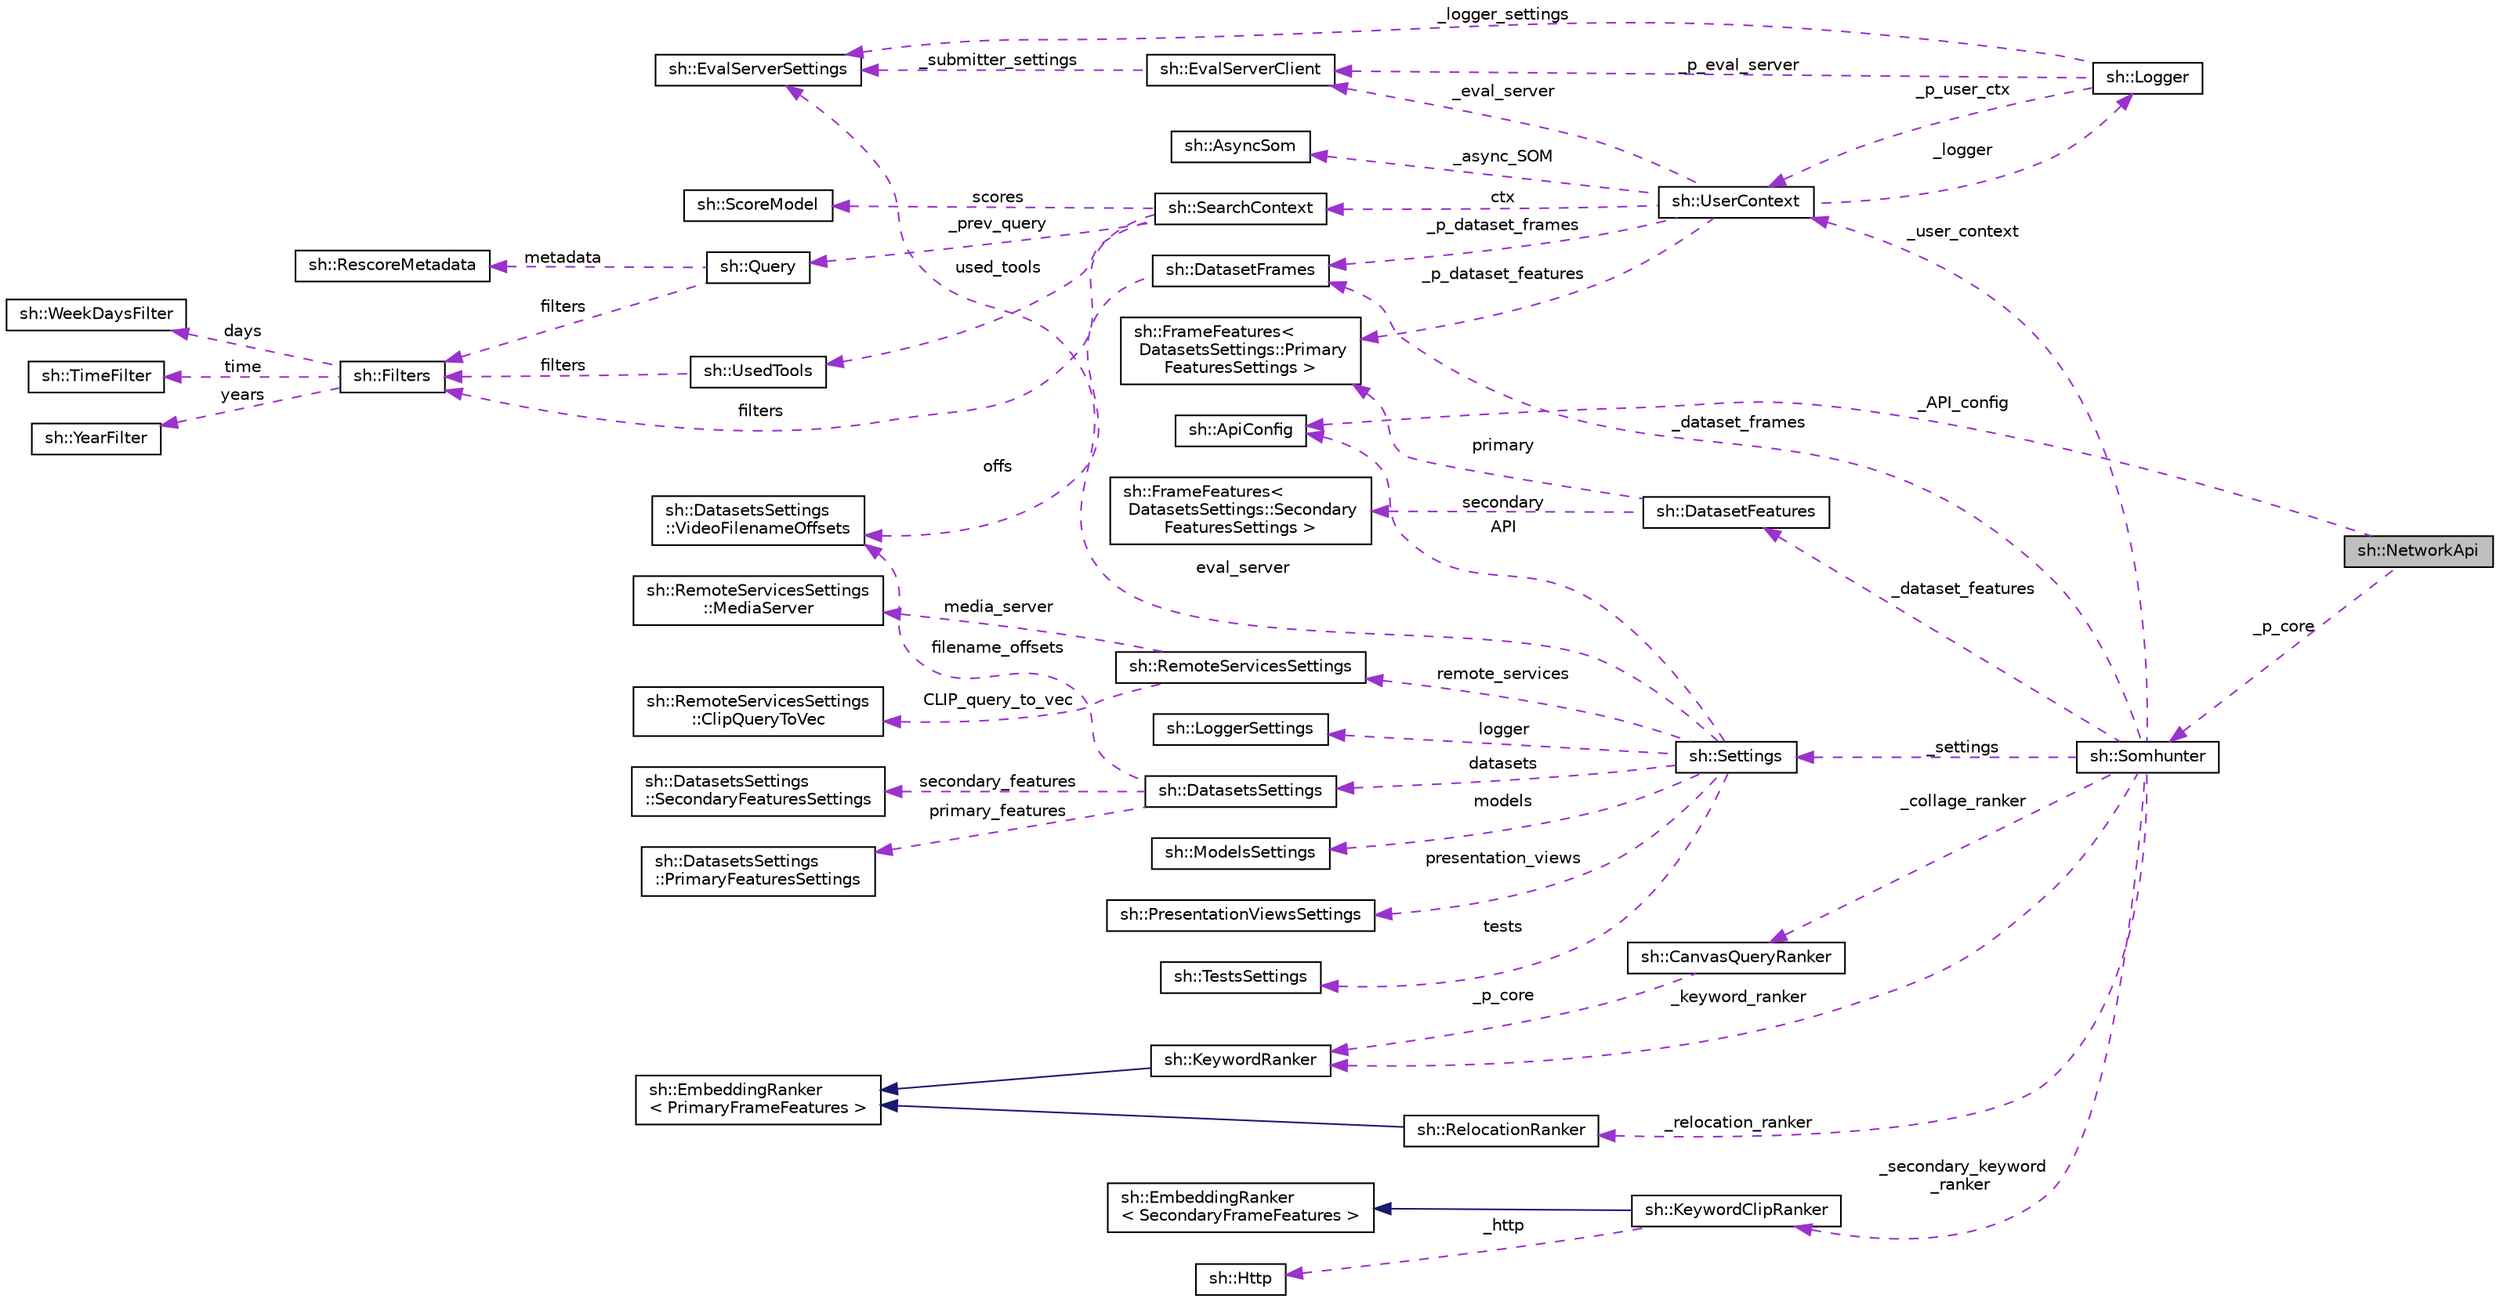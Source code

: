 digraph "sh::NetworkApi"
{
 // LATEX_PDF_SIZE
  edge [fontname="Helvetica",fontsize="10",labelfontname="Helvetica",labelfontsize="10"];
  node [fontname="Helvetica",fontsize="10",shape=record];
  rankdir="LR";
  Node1 [label="sh::NetworkApi",height=0.2,width=0.4,color="black", fillcolor="grey75", style="filled", fontcolor="black",tooltip="Class responsible for listening for HTTP requests and for handlling them using the core."];
  Node2 -> Node1 [dir="back",color="darkorchid3",fontsize="10",style="dashed",label=" _p_core" ,fontname="Helvetica"];
  Node2 [label="sh::Somhunter",height=0.2,width=0.4,color="black", fillcolor="white", style="filled",URL="$classsh_1_1_somhunter.html",tooltip="The main C++ API of the SOMHunter Core."];
  Node3 -> Node2 [dir="back",color="darkorchid3",fontsize="10",style="dashed",label=" _dataset_frames" ,fontname="Helvetica"];
  Node3 [label="sh::DatasetFrames",height=0.2,width=0.4,color="black", fillcolor="white", style="filled",URL="$classsh_1_1_dataset_frames.html",tooltip=" "];
  Node4 -> Node3 [dir="back",color="darkorchid3",fontsize="10",style="dashed",label=" offs" ,fontname="Helvetica"];
  Node4 [label="sh::DatasetsSettings\l::VideoFilenameOffsets",height=0.2,width=0.4,color="black", fillcolor="white", style="filled",URL="$structsh_1_1_datasets_settings_1_1_video_filename_offsets.html",tooltip=" "];
  Node5 -> Node2 [dir="back",color="darkorchid3",fontsize="10",style="dashed",label=" _collage_ranker" ,fontname="Helvetica"];
  Node5 [label="sh::CanvasQueryRanker",height=0.2,width=0.4,color="black", fillcolor="white", style="filled",URL="$classsh_1_1_canvas_query_ranker.html",tooltip=" "];
  Node6 -> Node5 [dir="back",color="darkorchid3",fontsize="10",style="dashed",label=" _p_core" ,fontname="Helvetica"];
  Node6 [label="sh::KeywordRanker",height=0.2,width=0.4,color="black", fillcolor="white", style="filled",URL="$classsh_1_1_keyword_ranker.html",tooltip=" "];
  Node7 -> Node6 [dir="back",color="midnightblue",fontsize="10",style="solid",fontname="Helvetica"];
  Node7 [label="sh::EmbeddingRanker\l\< PrimaryFrameFeatures \>",height=0.2,width=0.4,color="black", fillcolor="white", style="filled",URL="$classsh_1_1_embedding_ranker.html",tooltip=" "];
  Node8 -> Node2 [dir="back",color="darkorchid3",fontsize="10",style="dashed",label=" _relocation_ranker" ,fontname="Helvetica"];
  Node8 [label="sh::RelocationRanker",height=0.2,width=0.4,color="black", fillcolor="white", style="filled",URL="$classsh_1_1_relocation_ranker.html",tooltip=" "];
  Node7 -> Node8 [dir="back",color="midnightblue",fontsize="10",style="solid",fontname="Helvetica"];
  Node9 -> Node2 [dir="back",color="darkorchid3",fontsize="10",style="dashed",label=" _user_context" ,fontname="Helvetica"];
  Node9 [label="sh::UserContext",height=0.2,width=0.4,color="black", fillcolor="white", style="filled",URL="$classsh_1_1_user_context.html",tooltip="Represents exactly one state of ONE user that uses this core."];
  Node10 -> Node9 [dir="back",color="darkorchid3",fontsize="10",style="dashed",label=" _logger" ,fontname="Helvetica"];
  Node10 [label="sh::Logger",height=0.2,width=0.4,color="black", fillcolor="white", style="filled",URL="$classsh_1_1_logger.html",tooltip="Class responsible for all the logging for the given user (each user have it's own Logger...."];
  Node11 -> Node10 [dir="back",color="darkorchid3",fontsize="10",style="dashed",label=" _logger_settings" ,fontname="Helvetica"];
  Node11 [label="sh::EvalServerSettings",height=0.2,width=0.4,color="black", fillcolor="white", style="filled",URL="$structsh_1_1_eval_server_settings.html",tooltip=" "];
  Node9 -> Node10 [dir="back",color="darkorchid3",fontsize="10",style="dashed",label=" _p_user_ctx" ,fontname="Helvetica"];
  Node12 -> Node10 [dir="back",color="darkorchid3",fontsize="10",style="dashed",label=" _p_eval_server" ,fontname="Helvetica"];
  Node12 [label="sh::EvalServerClient",height=0.2,width=0.4,color="black", fillcolor="white", style="filled",URL="$classsh_1_1_eval_server_client.html",tooltip=" "];
  Node11 -> Node12 [dir="back",color="darkorchid3",fontsize="10",style="dashed",label=" _submitter_settings" ,fontname="Helvetica"];
  Node3 -> Node9 [dir="back",color="darkorchid3",fontsize="10",style="dashed",label=" _p_dataset_frames" ,fontname="Helvetica"];
  Node13 -> Node9 [dir="back",color="darkorchid3",fontsize="10",style="dashed",label=" ctx" ,fontname="Helvetica"];
  Node13 [label="sh::SearchContext",height=0.2,width=0.4,color="black", fillcolor="white", style="filled",URL="$structsh_1_1_search_context.html",tooltip="Represents exactly one momentary state of a search session."];
  Node14 -> Node13 [dir="back",color="darkorchid3",fontsize="10",style="dashed",label=" _prev_query" ,fontname="Helvetica"];
  Node14 [label="sh::Query",height=0.2,width=0.4,color="black", fillcolor="white", style="filled",URL="$structsh_1_1_query.html",tooltip="The type representing the whole query."];
  Node15 -> Node14 [dir="back",color="darkorchid3",fontsize="10",style="dashed",label=" filters" ,fontname="Helvetica"];
  Node15 [label="sh::Filters",height=0.2,width=0.4,color="black", fillcolor="white", style="filled",URL="$structsh_1_1_filters.html",tooltip="Container for all the available filters for the rescore."];
  Node16 -> Node15 [dir="back",color="darkorchid3",fontsize="10",style="dashed",label=" days" ,fontname="Helvetica"];
  Node16 [label="sh::WeekDaysFilter",height=0.2,width=0.4,color="black", fillcolor="white", style="filled",URL="$classsh_1_1_week_days_filter.html",tooltip="Container for information about days filtering."];
  Node17 -> Node15 [dir="back",color="darkorchid3",fontsize="10",style="dashed",label=" time" ,fontname="Helvetica"];
  Node17 [label="sh::TimeFilter",height=0.2,width=0.4,color="black", fillcolor="white", style="filled",URL="$structsh_1_1_time_filter.html",tooltip="Container for information about time filtering."];
  Node18 -> Node15 [dir="back",color="darkorchid3",fontsize="10",style="dashed",label=" years" ,fontname="Helvetica"];
  Node18 [label="sh::YearFilter",height=0.2,width=0.4,color="black", fillcolor="white", style="filled",URL="$structsh_1_1_year_filter.html",tooltip="Container for information about time filtering."];
  Node19 -> Node14 [dir="back",color="darkorchid3",fontsize="10",style="dashed",label=" metadata" ,fontname="Helvetica"];
  Node19 [label="sh::RescoreMetadata",height=0.2,width=0.4,color="black", fillcolor="white", style="filled",URL="$structsh_1_1_rescore_metadata.html",tooltip=" "];
  Node15 -> Node13 [dir="back",color="darkorchid3",fontsize="10",style="dashed",label=" filters" ,fontname="Helvetica"];
  Node20 -> Node13 [dir="back",color="darkorchid3",fontsize="10",style="dashed",label=" scores" ,fontname="Helvetica"];
  Node20 [label="sh::ScoreModel",height=0.2,width=0.4,color="black", fillcolor="white", style="filled",URL="$classsh_1_1_score_model.html",tooltip=" "];
  Node21 -> Node13 [dir="back",color="darkorchid3",fontsize="10",style="dashed",label=" used_tools" ,fontname="Helvetica"];
  Node21 [label="sh::UsedTools",height=0.2,width=0.4,color="black", fillcolor="white", style="filled",URL="$structsh_1_1_used_tools.html",tooltip=" "];
  Node15 -> Node21 [dir="back",color="darkorchid3",fontsize="10",style="dashed",label=" filters" ,fontname="Helvetica"];
  Node22 -> Node9 [dir="back",color="darkorchid3",fontsize="10",style="dashed",label=" _async_SOM" ,fontname="Helvetica"];
  Node22 [label="sh::AsyncSom",height=0.2,width=0.4,color="black", fillcolor="white", style="filled",URL="$classsh_1_1_async_som.html",tooltip=" "];
  Node23 -> Node9 [dir="back",color="darkorchid3",fontsize="10",style="dashed",label=" _p_dataset_features" ,fontname="Helvetica"];
  Node23 [label="sh::FrameFeatures\<\l DatasetsSettings::Primary\lFeaturesSettings \>",height=0.2,width=0.4,color="black", fillcolor="white", style="filled",URL="$classsh_1_1_frame_features.html",tooltip=" "];
  Node12 -> Node9 [dir="back",color="darkorchid3",fontsize="10",style="dashed",label=" _eval_server" ,fontname="Helvetica"];
  Node24 -> Node2 [dir="back",color="darkorchid3",fontsize="10",style="dashed",label=" _dataset_features" ,fontname="Helvetica"];
  Node24 [label="sh::DatasetFeatures",height=0.2,width=0.4,color="black", fillcolor="white", style="filled",URL="$classsh_1_1_dataset_features.html",tooltip="Represents all available feature sets."];
  Node25 -> Node24 [dir="back",color="darkorchid3",fontsize="10",style="dashed",label=" secondary" ,fontname="Helvetica"];
  Node25 [label="sh::FrameFeatures\<\l DatasetsSettings::Secondary\lFeaturesSettings \>",height=0.2,width=0.4,color="black", fillcolor="white", style="filled",URL="$classsh_1_1_frame_features.html",tooltip=" "];
  Node23 -> Node24 [dir="back",color="darkorchid3",fontsize="10",style="dashed",label=" primary" ,fontname="Helvetica"];
  Node26 -> Node2 [dir="back",color="darkorchid3",fontsize="10",style="dashed",label=" _settings" ,fontname="Helvetica"];
  Node26 [label="sh::Settings",height=0.2,width=0.4,color="black", fillcolor="white", style="filled",URL="$structsh_1_1_settings.html",tooltip="Parsed current config of the core."];
  Node27 -> Node26 [dir="back",color="darkorchid3",fontsize="10",style="dashed",label=" models" ,fontname="Helvetica"];
  Node27 [label="sh::ModelsSettings",height=0.2,width=0.4,color="black", fillcolor="white", style="filled",URL="$structsh_1_1_models_settings.html",tooltip=" "];
  Node28 -> Node26 [dir="back",color="darkorchid3",fontsize="10",style="dashed",label=" remote_services" ,fontname="Helvetica"];
  Node28 [label="sh::RemoteServicesSettings",height=0.2,width=0.4,color="black", fillcolor="white", style="filled",URL="$structsh_1_1_remote_services_settings.html",tooltip=" "];
  Node29 -> Node28 [dir="back",color="darkorchid3",fontsize="10",style="dashed",label=" media_server" ,fontname="Helvetica"];
  Node29 [label="sh::RemoteServicesSettings\l::MediaServer",height=0.2,width=0.4,color="black", fillcolor="white", style="filled",URL="$structsh_1_1_remote_services_settings_1_1_media_server.html",tooltip=" "];
  Node30 -> Node28 [dir="back",color="darkorchid3",fontsize="10",style="dashed",label=" CLIP_query_to_vec" ,fontname="Helvetica"];
  Node30 [label="sh::RemoteServicesSettings\l::ClipQueryToVec",height=0.2,width=0.4,color="black", fillcolor="white", style="filled",URL="$structsh_1_1_remote_services_settings_1_1_clip_query_to_vec.html",tooltip=" "];
  Node31 -> Node26 [dir="back",color="darkorchid3",fontsize="10",style="dashed",label=" logger" ,fontname="Helvetica"];
  Node31 [label="sh::LoggerSettings",height=0.2,width=0.4,color="black", fillcolor="white", style="filled",URL="$structsh_1_1_logger_settings.html",tooltip=" "];
  Node32 -> Node26 [dir="back",color="darkorchid3",fontsize="10",style="dashed",label=" presentation_views" ,fontname="Helvetica"];
  Node32 [label="sh::PresentationViewsSettings",height=0.2,width=0.4,color="black", fillcolor="white", style="filled",URL="$structsh_1_1_presentation_views_settings.html",tooltip=" "];
  Node11 -> Node26 [dir="back",color="darkorchid3",fontsize="10",style="dashed",label=" eval_server" ,fontname="Helvetica"];
  Node33 -> Node26 [dir="back",color="darkorchid3",fontsize="10",style="dashed",label=" datasets" ,fontname="Helvetica"];
  Node33 [label="sh::DatasetsSettings",height=0.2,width=0.4,color="black", fillcolor="white", style="filled",URL="$structsh_1_1_datasets_settings.html",tooltip=" "];
  Node34 -> Node33 [dir="back",color="darkorchid3",fontsize="10",style="dashed",label=" secondary_features" ,fontname="Helvetica"];
  Node34 [label="sh::DatasetsSettings\l::SecondaryFeaturesSettings",height=0.2,width=0.4,color="black", fillcolor="white", style="filled",URL="$structsh_1_1_datasets_settings_1_1_secondary_features_settings.html",tooltip=" "];
  Node4 -> Node33 [dir="back",color="darkorchid3",fontsize="10",style="dashed",label=" filename_offsets" ,fontname="Helvetica"];
  Node35 -> Node33 [dir="back",color="darkorchid3",fontsize="10",style="dashed",label=" primary_features" ,fontname="Helvetica"];
  Node35 [label="sh::DatasetsSettings\l::PrimaryFeaturesSettings",height=0.2,width=0.4,color="black", fillcolor="white", style="filled",URL="$structsh_1_1_datasets_settings_1_1_primary_features_settings.html",tooltip=" "];
  Node36 -> Node26 [dir="back",color="darkorchid3",fontsize="10",style="dashed",label=" tests" ,fontname="Helvetica"];
  Node36 [label="sh::TestsSettings",height=0.2,width=0.4,color="black", fillcolor="white", style="filled",URL="$structsh_1_1_tests_settings.html",tooltip="Config needed by the Submitter instance."];
  Node37 -> Node26 [dir="back",color="darkorchid3",fontsize="10",style="dashed",label=" API" ,fontname="Helvetica"];
  Node37 [label="sh::ApiConfig",height=0.2,width=0.4,color="black", fillcolor="white", style="filled",URL="$structsh_1_1_api_config.html",tooltip=" "];
  Node38 -> Node2 [dir="back",color="darkorchid3",fontsize="10",style="dashed",label=" _secondary_keyword\l_ranker" ,fontname="Helvetica"];
  Node38 [label="sh::KeywordClipRanker",height=0.2,width=0.4,color="black", fillcolor="white", style="filled",URL="$classsh_1_1_keyword_clip_ranker.html",tooltip=" "];
  Node39 -> Node38 [dir="back",color="midnightblue",fontsize="10",style="solid",fontname="Helvetica"];
  Node39 [label="sh::EmbeddingRanker\l\< SecondaryFrameFeatures \>",height=0.2,width=0.4,color="black", fillcolor="white", style="filled",URL="$classsh_1_1_embedding_ranker.html",tooltip=" "];
  Node40 -> Node38 [dir="back",color="darkorchid3",fontsize="10",style="dashed",label=" _http" ,fontname="Helvetica"];
  Node40 [label="sh::Http",height=0.2,width=0.4,color="black", fillcolor="white", style="filled",URL="$classsh_1_1_http.html",tooltip=" "];
  Node6 -> Node2 [dir="back",color="darkorchid3",fontsize="10",style="dashed",label=" _keyword_ranker" ,fontname="Helvetica"];
  Node37 -> Node1 [dir="back",color="darkorchid3",fontsize="10",style="dashed",label=" _API_config" ,fontname="Helvetica"];
}
